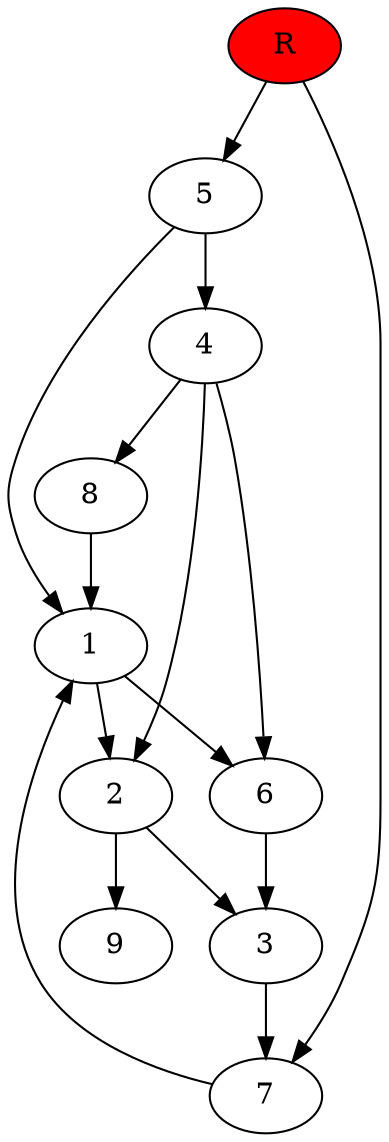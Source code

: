 digraph prb33861 {
	1
	2
	3
	4
	5
	6
	7
	8
	R [fillcolor="#ff0000" style=filled]
	1 -> 2
	1 -> 6
	2 -> 3
	2 -> 9
	3 -> 7
	4 -> 2
	4 -> 6
	4 -> 8
	5 -> 1
	5 -> 4
	6 -> 3
	7 -> 1
	8 -> 1
	R -> 5
	R -> 7
}
